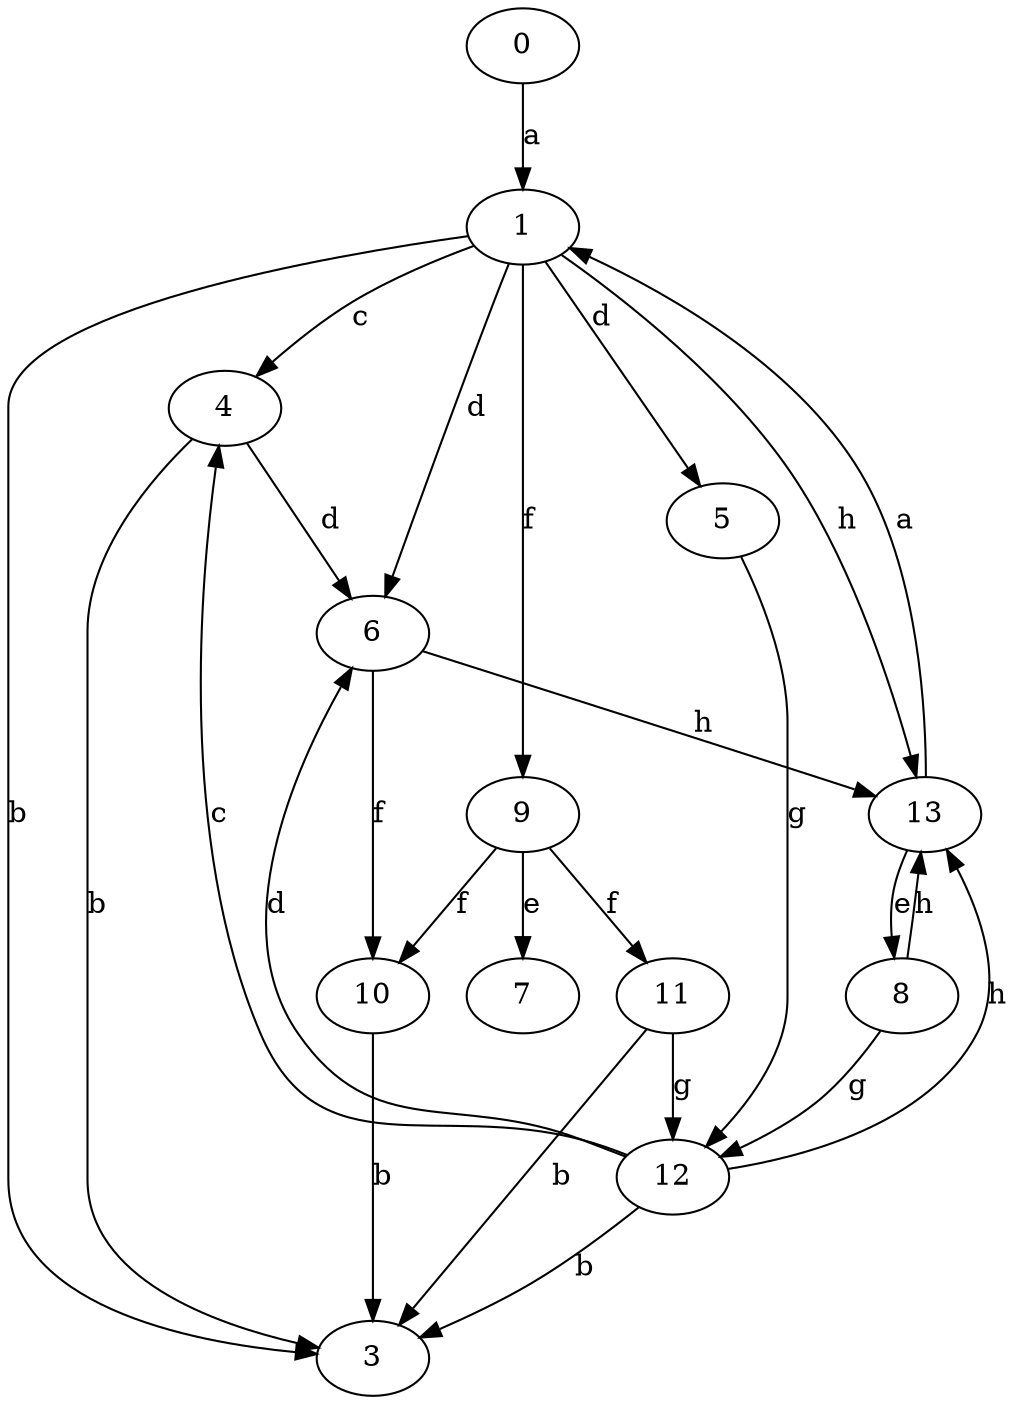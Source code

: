strict digraph  {
0;
1;
3;
4;
5;
6;
7;
8;
9;
10;
11;
12;
13;
0 -> 1  [label=a];
1 -> 3  [label=b];
1 -> 4  [label=c];
1 -> 5  [label=d];
1 -> 6  [label=d];
1 -> 9  [label=f];
1 -> 13  [label=h];
4 -> 3  [label=b];
4 -> 6  [label=d];
5 -> 12  [label=g];
6 -> 10  [label=f];
6 -> 13  [label=h];
8 -> 12  [label=g];
8 -> 13  [label=h];
9 -> 7  [label=e];
9 -> 10  [label=f];
9 -> 11  [label=f];
10 -> 3  [label=b];
11 -> 3  [label=b];
11 -> 12  [label=g];
12 -> 3  [label=b];
12 -> 4  [label=c];
12 -> 6  [label=d];
12 -> 13  [label=h];
13 -> 1  [label=a];
13 -> 8  [label=e];
}
